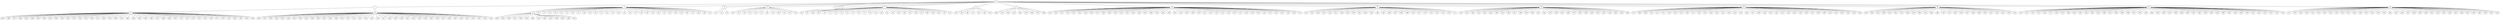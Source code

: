 
graph graphname {
    0 -- 1
0 -- 2
0 -- 3
0 -- 4
0 -- 5
0 -- 6
0 -- 7
0 -- 8
0 -- 9
0 -- 10
0 -- 11
0 -- 12
0 -- 13
0 -- 14
0 -- 15
0 -- 16
1 -- 17
1 -- 18
2 -- 19
2 -- 20
2 -- 21
2 -- 22
2 -- 23
2 -- 24
2 -- 25
2 -- 26
2 -- 27
2 -- 28
2 -- 29
2 -- 30
2 -- 31
2 -- 32
2 -- 33
2 -- 34
2 -- 35
2 -- 36
2 -- 37
2 -- 38
2 -- 39
2 -- 40
2 -- 41
2 -- 42
2 -- 43
2 -- 44
2 -- 45
2 -- 46
2 -- 47
2 -- 48
2 -- 49
2 -- 50
3 -- 51
3 -- 52
3 -- 53
4 -- 64
4 -- 65
4 -- 54
4 -- 55
4 -- 56
4 -- 57
4 -- 58
4 -- 59
4 -- 60
4 -- 61
4 -- 62
4 -- 63
6 -- 66
6 -- 67
7 -- 68
7 -- 69
7 -- 70
7 -- 71
7 -- 72
7 -- 73
7 -- 74
7 -- 75
7 -- 76
7 -- 77
7 -- 78
7 -- 79
7 -- 80
7 -- 81
7 -- 82
7 -- 83
7 -- 84
7 -- 85
7 -- 86
7 -- 87
7 -- 88
7 -- 89
7 -- 90
7 -- 91
7 -- 92
8 -- 96
8 -- 98
8 -- 99
8 -- 97
8 -- 93
8 -- 94
8 -- 95
9 -- 100
9 -- 101
9 -- 102
9 -- 103
9 -- 104
9 -- 105
9 -- 106
9 -- 107
9 -- 108
10 -- 128
10 -- 130
10 -- 131
10 -- 132
10 -- 133
10 -- 134
10 -- 129
10 -- 136
10 -- 137
10 -- 138
10 -- 139
10 -- 140
10 -- 141
10 -- 142
10 -- 143
10 -- 144
10 -- 145
10 -- 146
10 -- 147
10 -- 148
10 -- 149
10 -- 150
10 -- 151
10 -- 135
10 -- 109
10 -- 110
10 -- 111
10 -- 112
10 -- 113
10 -- 114
10 -- 115
10 -- 116
10 -- 117
10 -- 118
10 -- 119
10 -- 120
10 -- 121
10 -- 122
10 -- 123
10 -- 124
10 -- 125
10 -- 126
10 -- 127
11 -- 152
11 -- 153
11 -- 154
11 -- 155
11 -- 156
11 -- 157
11 -- 158
11 -- 159
11 -- 160
11 -- 161
11 -- 162
11 -- 163
11 -- 164
11 -- 165
11 -- 166
11 -- 167
11 -- 168
11 -- 169
11 -- 170
11 -- 171
11 -- 172
11 -- 173
11 -- 174
11 -- 175
11 -- 176
11 -- 177
12 -- 178
12 -- 179
12 -- 180
12 -- 181
12 -- 182
12 -- 183
12 -- 184
12 -- 185
12 -- 186
12 -- 187
12 -- 188
12 -- 189
12 -- 190
12 -- 191
12 -- 192
12 -- 193
12 -- 194
12 -- 195
12 -- 196
12 -- 197
12 -- 198
12 -- 199
12 -- 200
12 -- 201
12 -- 202
12 -- 203
12 -- 204
12 -- 205
12 -- 206
13 -- 207
13 -- 208
13 -- 209
13 -- 210
13 -- 211
13 -- 212
13 -- 213
13 -- 214
13 -- 215
13 -- 216
13 -- 217
13 -- 218
13 -- 219
13 -- 220
13 -- 221
13 -- 222
13 -- 223
13 -- 224
13 -- 225
13 -- 226
13 -- 227
13 -- 228
13 -- 229
13 -- 230
13 -- 231
13 -- 232
13 -- 233
13 -- 234
13 -- 235
13 -- 236
13 -- 237
13 -- 238
13 -- 239
13 -- 240
13 -- 241
13 -- 242
13 -- 243
13 -- 244
13 -- 245
14 -- 256
14 -- 258
14 -- 259
14 -- 260
14 -- 261
14 -- 262
14 -- 257
14 -- 264
14 -- 265
14 -- 266
14 -- 267
14 -- 268
14 -- 269
14 -- 270
14 -- 271
14 -- 263
14 -- 246
14 -- 247
14 -- 248
14 -- 249
14 -- 250
14 -- 251
14 -- 252
14 -- 253
14 -- 254
14 -- 255
15 -- 272
15 -- 273
15 -- 274
15 -- 275
15 -- 276
15 -- 277
15 -- 278
15 -- 279
15 -- 280
15 -- 281
15 -- 282
15 -- 283
15 -- 284
15 -- 285
15 -- 286
15 -- 287
15 -- 288
15 -- 289
15 -- 290
15 -- 291
15 -- 292
15 -- 293
15 -- 294
15 -- 295
15 -- 296
15 -- 297
15 -- 298
15 -- 299
15 -- 300
15 -- 301
15 -- 302
15 -- 303
15 -- 304
15 -- 305
15 -- 306
15 -- 307
15 -- 308
15 -- 309
15 -- 310
15 -- 311
15 -- 312
15 -- 313
15 -- 314
15 -- 315
15 -- 316
16 -- 317
16 -- 318
16 -- 319
16 -- 320
16 -- 321
16 -- 322
16 -- 323
16 -- 324
16 -- 325
16 -- 326
16 -- 327
16 -- 328
16 -- 329
16 -- 330
16 -- 331
16 -- 332
16 -- 333
16 -- 334
16 -- 335
16 -- 336
16 -- 337
16 -- 338
16 -- 339
16 -- 340
16 -- 341
16 -- 342
16 -- 343
16 -- 344
16 -- 345
16 -- 346
16 -- 347
16 -- 348
16 -- 349
16 -- 350
16 -- 351
16 -- 352
17 -- 384
17 -- 386
17 -- 387
17 -- 388
17 -- 389
17 -- 390
17 -- 385
17 -- 392
17 -- 393
17 -- 394
17 -- 395
17 -- 391
17 -- 353
17 -- 354
17 -- 355
17 -- 356
17 -- 357
17 -- 358
17 -- 359
17 -- 360
17 -- 361
17 -- 362
17 -- 363
17 -- 364
17 -- 365
17 -- 366
17 -- 367
17 -- 368
17 -- 369
17 -- 370
17 -- 371
17 -- 372
17 -- 373
17 -- 374
17 -- 375
17 -- 376
17 -- 377
17 -- 378
17 -- 379
17 -- 380
17 -- 381
17 -- 382
17 -- 383
18 -- 396
18 -- 397
18 -- 398
18 -- 399
18 -- 400
18 -- 401
18 -- 402
18 -- 403
18 -- 404
18 -- 405
18 -- 406
18 -- 407
18 -- 408
18 -- 409
18 -- 410
18 -- 411
18 -- 412
18 -- 413
18 -- 414
18 -- 415
18 -- 416
18 -- 417
18 -- 418
18 -- 419
18 -- 420
18 -- 421
18 -- 422
18 -- 423
18 -- 424
18 -- 425
18 -- 426
18 -- 427
18 -- 428
18 -- 429
18 -- 430
18 -- 431
18 -- 432
18 -- 433
18 -- 434
18 -- 435
19 -- 448
19 -- 449
19 -- 436
19 -- 437
19 -- 438
19 -- 439
19 -- 440
19 -- 441
19 -- 442
19 -- 443
19 -- 444
19 -- 445
19 -- 446
19 -- 447

}
